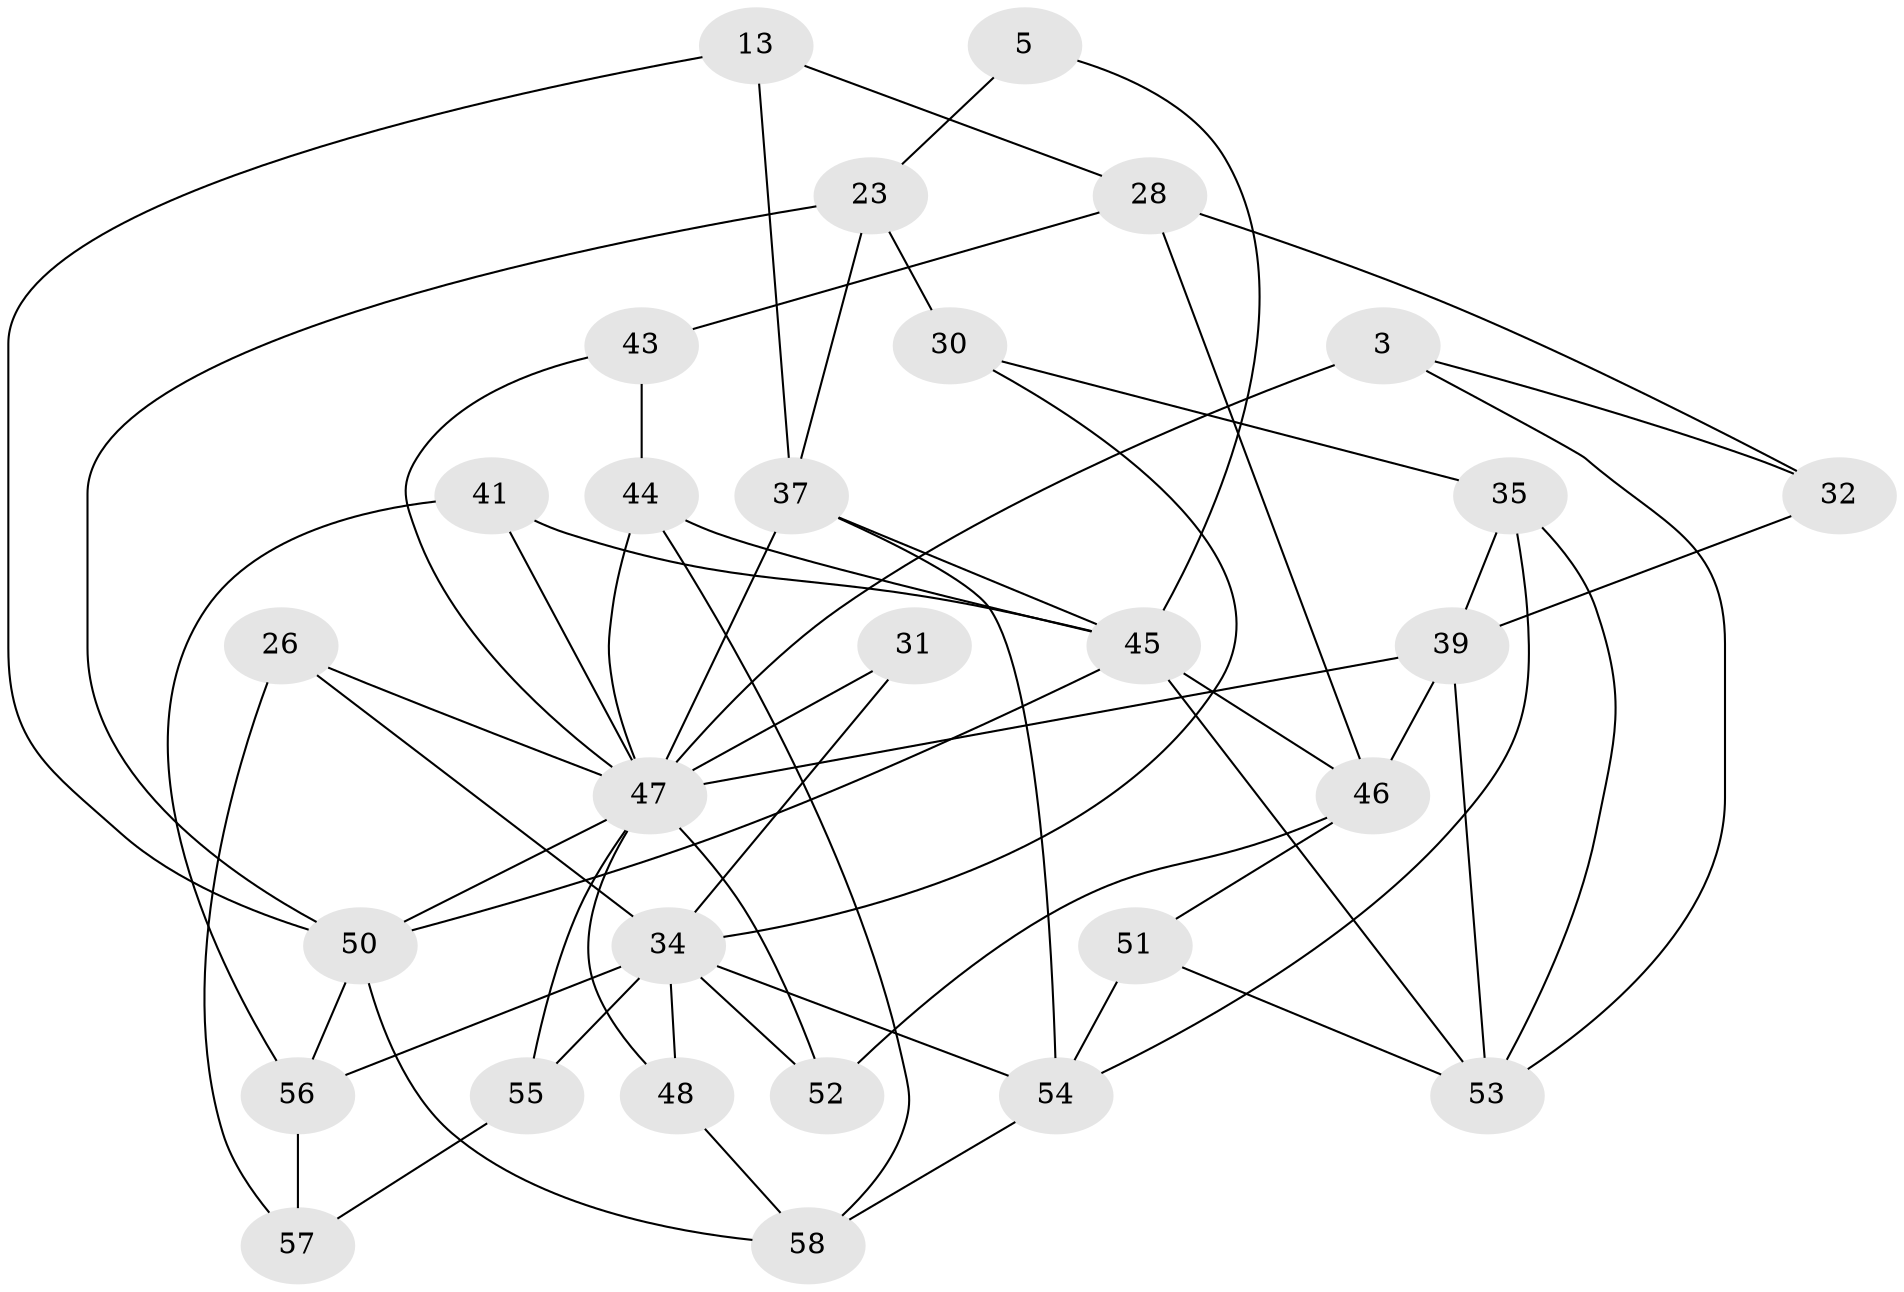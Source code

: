 // original degree distribution, {3: 0.25862068965517243, 4: 0.25862068965517243, 7: 0.05172413793103448, 2: 0.13793103448275862, 5: 0.20689655172413793, 6: 0.08620689655172414}
// Generated by graph-tools (version 1.1) at 2025/49/03/09/25 04:49:13]
// undirected, 29 vertices, 61 edges
graph export_dot {
graph [start="1"]
  node [color=gray90,style=filled];
  3;
  5;
  13;
  23 [super="+14"];
  26;
  28;
  30;
  31;
  32 [super="+21"];
  34 [super="+18+1"];
  35 [super="+19"];
  37 [super="+15+17"];
  39;
  41 [super="+4"];
  43 [super="+24"];
  44 [super="+40"];
  45 [super="+42"];
  46 [super="+27"];
  47 [super="+2+16+38"];
  48 [super="+6"];
  50 [super="+8"];
  51;
  52;
  53 [super="+10+49"];
  54 [super="+36"];
  55;
  56 [super="+25"];
  57 [super="+33"];
  58;
  3 -- 32;
  3 -- 53 [weight=2];
  3 -- 47 [weight=4];
  5 -- 23;
  5 -- 45;
  13 -- 37 [weight=2];
  13 -- 50 [weight=2];
  13 -- 28;
  23 -- 30;
  23 -- 37 [weight=2];
  23 -- 50;
  26 -- 34;
  26 -- 57;
  26 -- 47;
  28 -- 32 [weight=2];
  28 -- 43 [weight=2];
  28 -- 46;
  30 -- 34;
  30 -- 35;
  31 -- 34;
  31 -- 47;
  32 -- 39;
  34 -- 55;
  34 -- 54 [weight=2];
  34 -- 48 [weight=2];
  34 -- 52;
  34 -- 56 [weight=3];
  35 -- 39;
  35 -- 53;
  35 -- 54;
  37 -- 45 [weight=2];
  37 -- 54 [weight=2];
  37 -- 47;
  39 -- 46;
  39 -- 53;
  39 -- 47 [weight=2];
  41 -- 56;
  41 -- 45;
  41 -- 47;
  43 -- 44;
  43 -- 47;
  44 -- 58;
  44 -- 45 [weight=2];
  44 -- 47 [weight=2];
  45 -- 46;
  45 -- 50;
  45 -- 53 [weight=2];
  46 -- 52;
  46 -- 51;
  47 -- 52;
  47 -- 50 [weight=2];
  47 -- 48;
  47 -- 55;
  48 -- 58;
  50 -- 58;
  50 -- 56 [weight=2];
  51 -- 54 [weight=2];
  51 -- 53;
  54 -- 58;
  55 -- 57 [weight=2];
  56 -- 57 [weight=2];
}
